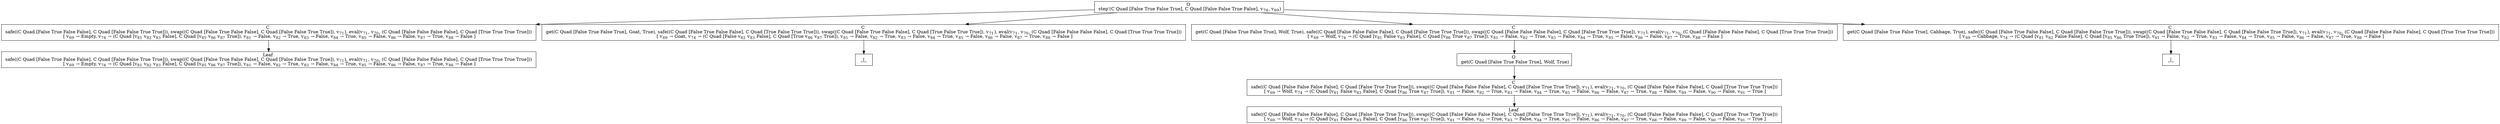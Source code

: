 digraph {
    graph [rankdir=TB
          ,bgcolor=transparent];
    node [shape=box
         ,fillcolor=white
         ,style=filled];
    0 [label=<O <BR/> step'(C Quad [False True False True], C Quad [False False True False], v<SUB>74</SUB>, v<SUB>69</SUB>)>];
    1 [label=<C <BR/> safe((C Quad [False True False False], C Quad [False False True True])), swap((C Quad [False True False False], C Quad [False False True True]), v<SUB>71</SUB>), eval(v<SUB>71</SUB>, v<SUB>70</SUB>, (C Quad [False False False False], C Quad [True True True True])) <BR/>  [ v<SUB>69</SUB> &rarr; Empty, v<SUB>74</SUB> &rarr; (C Quad [v<SUB>81</SUB> v<SUB>82</SUB> v<SUB>83</SUB> False], C Quad [v<SUB>85</SUB> v<SUB>86</SUB> v<SUB>87</SUB> True]), v<SUB>81</SUB> &rarr; False, v<SUB>82</SUB> &rarr; True, v<SUB>83</SUB> &rarr; False, v<SUB>84</SUB> &rarr; True, v<SUB>85</SUB> &rarr; False, v<SUB>86</SUB> &rarr; False, v<SUB>87</SUB> &rarr; True, v<SUB>88</SUB> &rarr; False ] >];
    2 [label=<C <BR/> get(C Quad [False True False True], Goat, True), safe((C Quad [False True False False], C Quad [True False True True])), swap((C Quad [False True False False], C Quad [True False True True]), v<SUB>71</SUB>), eval(v<SUB>71</SUB>, v<SUB>70</SUB>, (C Quad [False False False False], C Quad [True True True True])) <BR/>  [ v<SUB>69</SUB> &rarr; Goat, v<SUB>74</SUB> &rarr; (C Quad [False v<SUB>82</SUB> v<SUB>83</SUB> False], C Quad [True v<SUB>86</SUB> v<SUB>87</SUB> True]), v<SUB>81</SUB> &rarr; False, v<SUB>82</SUB> &rarr; True, v<SUB>83</SUB> &rarr; False, v<SUB>84</SUB> &rarr; True, v<SUB>85</SUB> &rarr; False, v<SUB>86</SUB> &rarr; False, v<SUB>87</SUB> &rarr; True, v<SUB>88</SUB> &rarr; False ] >];
    3 [label=<C <BR/> get(C Quad [False True False True], Wolf, True), safe((C Quad [False False False False], C Quad [False True True True])), swap((C Quad [False False False False], C Quad [False True True True]), v<SUB>71</SUB>), eval(v<SUB>71</SUB>, v<SUB>70</SUB>, (C Quad [False False False False], C Quad [True True True True])) <BR/>  [ v<SUB>69</SUB> &rarr; Wolf, v<SUB>74</SUB> &rarr; (C Quad [v<SUB>81</SUB> False v<SUB>83</SUB> False], C Quad [v<SUB>86</SUB> True v<SUB>87</SUB> True]), v<SUB>81</SUB> &rarr; False, v<SUB>82</SUB> &rarr; True, v<SUB>83</SUB> &rarr; False, v<SUB>84</SUB> &rarr; True, v<SUB>85</SUB> &rarr; False, v<SUB>86</SUB> &rarr; False, v<SUB>87</SUB> &rarr; True, v<SUB>88</SUB> &rarr; False ] >];
    4 [label=<C <BR/> get(C Quad [False True False True], Cabbage, True), safe((C Quad [False True False False], C Quad [False False True True])), swap((C Quad [False True False False], C Quad [False False True True]), v<SUB>71</SUB>), eval(v<SUB>71</SUB>, v<SUB>70</SUB>, (C Quad [False False False False], C Quad [True True True True])) <BR/>  [ v<SUB>69</SUB> &rarr; Cabbage, v<SUB>74</SUB> &rarr; (C Quad [v<SUB>81</SUB> v<SUB>82</SUB> False False], C Quad [v<SUB>85</SUB> v<SUB>86</SUB> True True]), v<SUB>81</SUB> &rarr; False, v<SUB>82</SUB> &rarr; True, v<SUB>83</SUB> &rarr; False, v<SUB>84</SUB> &rarr; True, v<SUB>85</SUB> &rarr; False, v<SUB>86</SUB> &rarr; False, v<SUB>87</SUB> &rarr; True, v<SUB>88</SUB> &rarr; False ] >];
    5 [label=<Leaf <BR/> safe((C Quad [False True False False], C Quad [False False True True])), swap((C Quad [False True False False], C Quad [False False True True]), v<SUB>71</SUB>), eval(v<SUB>71</SUB>, v<SUB>70</SUB>, (C Quad [False False False False], C Quad [True True True True])) <BR/>  [ v<SUB>69</SUB> &rarr; Empty, v<SUB>74</SUB> &rarr; (C Quad [v<SUB>81</SUB> v<SUB>82</SUB> v<SUB>83</SUB> False], C Quad [v<SUB>85</SUB> v<SUB>86</SUB> v<SUB>87</SUB> True]), v<SUB>81</SUB> &rarr; False, v<SUB>82</SUB> &rarr; True, v<SUB>83</SUB> &rarr; False, v<SUB>84</SUB> &rarr; True, v<SUB>85</SUB> &rarr; False, v<SUB>86</SUB> &rarr; False, v<SUB>87</SUB> &rarr; True, v<SUB>88</SUB> &rarr; False ] >];
    6 [label=<_|_>];
    7 [label=<O <BR/> get(C Quad [False True False True], Wolf, True)>];
    8 [label=<C <BR/> safe((C Quad [False False False False], C Quad [False True True True])), swap((C Quad [False False False False], C Quad [False True True True]), v<SUB>71</SUB>), eval(v<SUB>71</SUB>, v<SUB>70</SUB>, (C Quad [False False False False], C Quad [True True True True])) <BR/>  [ v<SUB>69</SUB> &rarr; Wolf, v<SUB>74</SUB> &rarr; (C Quad [v<SUB>81</SUB> False v<SUB>83</SUB> False], C Quad [v<SUB>86</SUB> True v<SUB>87</SUB> True]), v<SUB>81</SUB> &rarr; False, v<SUB>82</SUB> &rarr; True, v<SUB>83</SUB> &rarr; False, v<SUB>84</SUB> &rarr; True, v<SUB>85</SUB> &rarr; False, v<SUB>86</SUB> &rarr; False, v<SUB>87</SUB> &rarr; True, v<SUB>88</SUB> &rarr; False, v<SUB>89</SUB> &rarr; False, v<SUB>90</SUB> &rarr; False, v<SUB>91</SUB> &rarr; True ] >];
    9 [label=<Leaf <BR/> safe((C Quad [False False False False], C Quad [False True True True])), swap((C Quad [False False False False], C Quad [False True True True]), v<SUB>71</SUB>), eval(v<SUB>71</SUB>, v<SUB>70</SUB>, (C Quad [False False False False], C Quad [True True True True])) <BR/>  [ v<SUB>69</SUB> &rarr; Wolf, v<SUB>74</SUB> &rarr; (C Quad [v<SUB>81</SUB> False v<SUB>83</SUB> False], C Quad [v<SUB>86</SUB> True v<SUB>87</SUB> True]), v<SUB>81</SUB> &rarr; False, v<SUB>82</SUB> &rarr; True, v<SUB>83</SUB> &rarr; False, v<SUB>84</SUB> &rarr; True, v<SUB>85</SUB> &rarr; False, v<SUB>86</SUB> &rarr; False, v<SUB>87</SUB> &rarr; True, v<SUB>88</SUB> &rarr; False, v<SUB>89</SUB> &rarr; False, v<SUB>90</SUB> &rarr; False, v<SUB>91</SUB> &rarr; True ] >];
    10 [label=<_|_>];
    0 -> 1 [label=""];
    0 -> 2 [label=""];
    0 -> 3 [label=""];
    0 -> 4 [label=""];
    1 -> 5 [label=""];
    2 -> 6 [label=""];
    3 -> 7 [label=""];
    4 -> 10 [label=""];
    7 -> 8 [label=""];
    8 -> 9 [label=""];
}